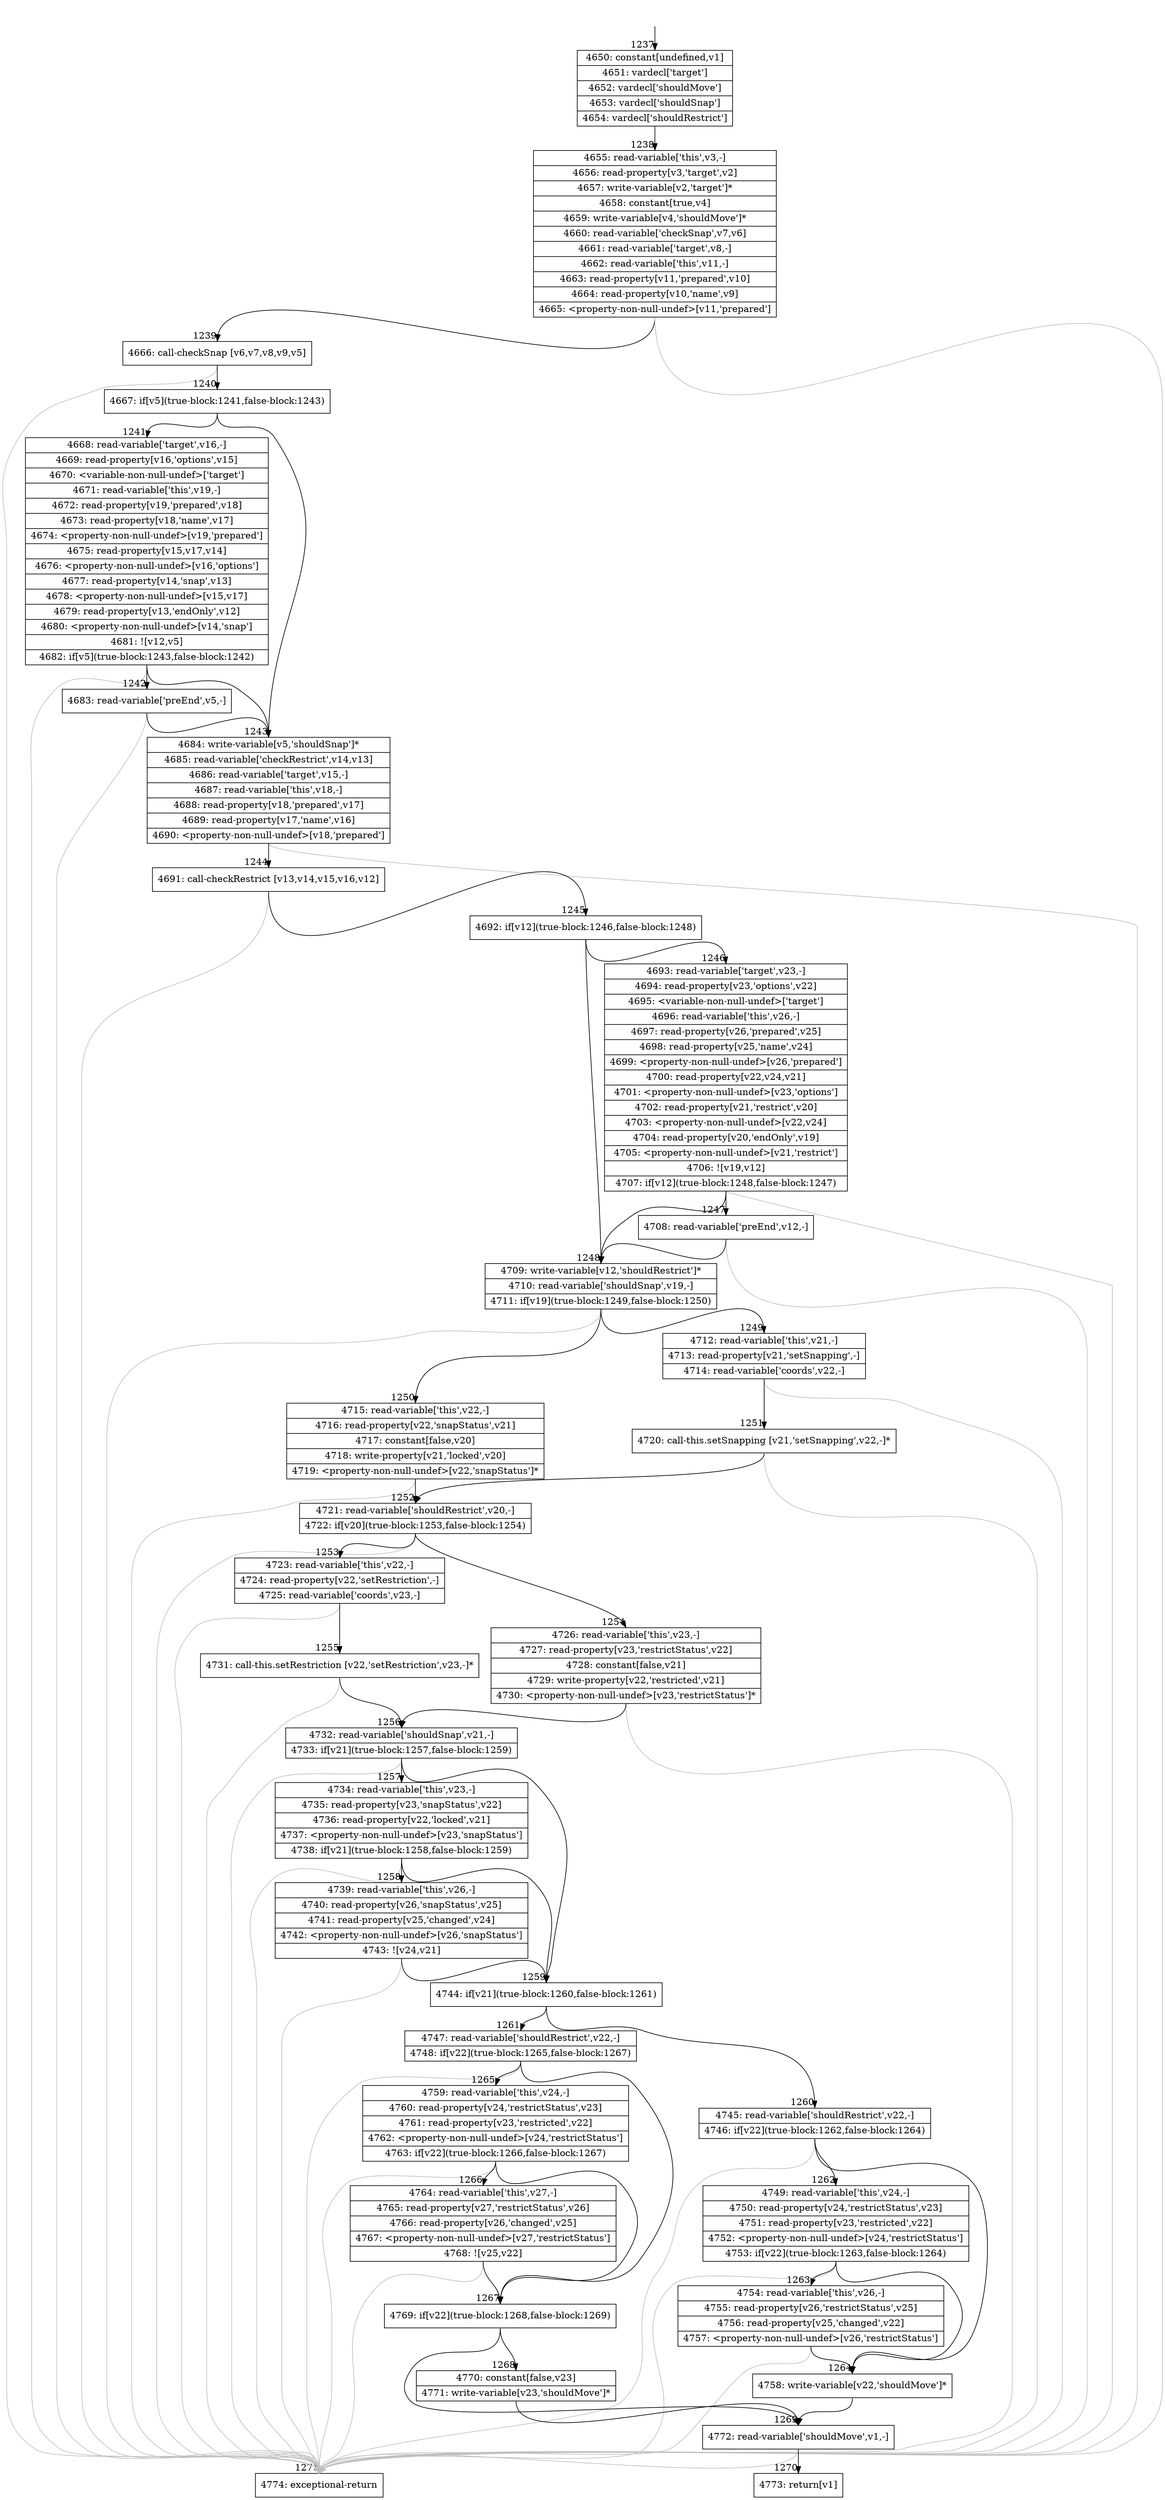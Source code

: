digraph {
rankdir="TD"
BB_entry73[shape=none,label=""];
BB_entry73 -> BB1237 [tailport=s, headport=n, headlabel="    1237"]
BB1237 [shape=record label="{4650: constant[undefined,v1]|4651: vardecl['target']|4652: vardecl['shouldMove']|4653: vardecl['shouldSnap']|4654: vardecl['shouldRestrict']}" ] 
BB1237 -> BB1238 [tailport=s, headport=n, headlabel="      1238"]
BB1238 [shape=record label="{4655: read-variable['this',v3,-]|4656: read-property[v3,'target',v2]|4657: write-variable[v2,'target']*|4658: constant[true,v4]|4659: write-variable[v4,'shouldMove']*|4660: read-variable['checkSnap',v7,v6]|4661: read-variable['target',v8,-]|4662: read-variable['this',v11,-]|4663: read-property[v11,'prepared',v10]|4664: read-property[v10,'name',v9]|4665: \<property-non-null-undef\>[v11,'prepared']}" ] 
BB1238 -> BB1239 [tailport=s, headport=n, headlabel="      1239"]
BB1238 -> BB1271 [tailport=s, headport=n, color=gray, headlabel="      1271"]
BB1239 [shape=record label="{4666: call-checkSnap [v6,v7,v8,v9,v5]}" ] 
BB1239 -> BB1240 [tailport=s, headport=n, headlabel="      1240"]
BB1239 -> BB1271 [tailport=s, headport=n, color=gray]
BB1240 [shape=record label="{4667: if[v5](true-block:1241,false-block:1243)}" ] 
BB1240 -> BB1243 [tailport=s, headport=n, headlabel="      1243"]
BB1240 -> BB1241 [tailport=s, headport=n, headlabel="      1241"]
BB1241 [shape=record label="{4668: read-variable['target',v16,-]|4669: read-property[v16,'options',v15]|4670: \<variable-non-null-undef\>['target']|4671: read-variable['this',v19,-]|4672: read-property[v19,'prepared',v18]|4673: read-property[v18,'name',v17]|4674: \<property-non-null-undef\>[v19,'prepared']|4675: read-property[v15,v17,v14]|4676: \<property-non-null-undef\>[v16,'options']|4677: read-property[v14,'snap',v13]|4678: \<property-non-null-undef\>[v15,v17]|4679: read-property[v13,'endOnly',v12]|4680: \<property-non-null-undef\>[v14,'snap']|4681: ![v12,v5]|4682: if[v5](true-block:1243,false-block:1242)}" ] 
BB1241 -> BB1243 [tailport=s, headport=n]
BB1241 -> BB1242 [tailport=s, headport=n, headlabel="      1242"]
BB1241 -> BB1271 [tailport=s, headport=n, color=gray]
BB1242 [shape=record label="{4683: read-variable['preEnd',v5,-]}" ] 
BB1242 -> BB1243 [tailport=s, headport=n]
BB1242 -> BB1271 [tailport=s, headport=n, color=gray]
BB1243 [shape=record label="{4684: write-variable[v5,'shouldSnap']*|4685: read-variable['checkRestrict',v14,v13]|4686: read-variable['target',v15,-]|4687: read-variable['this',v18,-]|4688: read-property[v18,'prepared',v17]|4689: read-property[v17,'name',v16]|4690: \<property-non-null-undef\>[v18,'prepared']}" ] 
BB1243 -> BB1244 [tailport=s, headport=n, headlabel="      1244"]
BB1243 -> BB1271 [tailport=s, headport=n, color=gray]
BB1244 [shape=record label="{4691: call-checkRestrict [v13,v14,v15,v16,v12]}" ] 
BB1244 -> BB1245 [tailport=s, headport=n, headlabel="      1245"]
BB1244 -> BB1271 [tailport=s, headport=n, color=gray]
BB1245 [shape=record label="{4692: if[v12](true-block:1246,false-block:1248)}" ] 
BB1245 -> BB1248 [tailport=s, headport=n, headlabel="      1248"]
BB1245 -> BB1246 [tailport=s, headport=n, headlabel="      1246"]
BB1246 [shape=record label="{4693: read-variable['target',v23,-]|4694: read-property[v23,'options',v22]|4695: \<variable-non-null-undef\>['target']|4696: read-variable['this',v26,-]|4697: read-property[v26,'prepared',v25]|4698: read-property[v25,'name',v24]|4699: \<property-non-null-undef\>[v26,'prepared']|4700: read-property[v22,v24,v21]|4701: \<property-non-null-undef\>[v23,'options']|4702: read-property[v21,'restrict',v20]|4703: \<property-non-null-undef\>[v22,v24]|4704: read-property[v20,'endOnly',v19]|4705: \<property-non-null-undef\>[v21,'restrict']|4706: ![v19,v12]|4707: if[v12](true-block:1248,false-block:1247)}" ] 
BB1246 -> BB1248 [tailport=s, headport=n]
BB1246 -> BB1247 [tailport=s, headport=n, headlabel="      1247"]
BB1246 -> BB1271 [tailport=s, headport=n, color=gray]
BB1247 [shape=record label="{4708: read-variable['preEnd',v12,-]}" ] 
BB1247 -> BB1248 [tailport=s, headport=n]
BB1247 -> BB1271 [tailport=s, headport=n, color=gray]
BB1248 [shape=record label="{4709: write-variable[v12,'shouldRestrict']*|4710: read-variable['shouldSnap',v19,-]|4711: if[v19](true-block:1249,false-block:1250)}" ] 
BB1248 -> BB1249 [tailport=s, headport=n, headlabel="      1249"]
BB1248 -> BB1250 [tailport=s, headport=n, headlabel="      1250"]
BB1248 -> BB1271 [tailport=s, headport=n, color=gray]
BB1249 [shape=record label="{4712: read-variable['this',v21,-]|4713: read-property[v21,'setSnapping',-]|4714: read-variable['coords',v22,-]}" ] 
BB1249 -> BB1251 [tailport=s, headport=n, headlabel="      1251"]
BB1249 -> BB1271 [tailport=s, headport=n, color=gray]
BB1250 [shape=record label="{4715: read-variable['this',v22,-]|4716: read-property[v22,'snapStatus',v21]|4717: constant[false,v20]|4718: write-property[v21,'locked',v20]|4719: \<property-non-null-undef\>[v22,'snapStatus']*}" ] 
BB1250 -> BB1252 [tailport=s, headport=n, headlabel="      1252"]
BB1250 -> BB1271 [tailport=s, headport=n, color=gray]
BB1251 [shape=record label="{4720: call-this.setSnapping [v21,'setSnapping',v22,-]*}" ] 
BB1251 -> BB1252 [tailport=s, headport=n]
BB1251 -> BB1271 [tailport=s, headport=n, color=gray]
BB1252 [shape=record label="{4721: read-variable['shouldRestrict',v20,-]|4722: if[v20](true-block:1253,false-block:1254)}" ] 
BB1252 -> BB1253 [tailport=s, headport=n, headlabel="      1253"]
BB1252 -> BB1254 [tailport=s, headport=n, headlabel="      1254"]
BB1252 -> BB1271 [tailport=s, headport=n, color=gray]
BB1253 [shape=record label="{4723: read-variable['this',v22,-]|4724: read-property[v22,'setRestriction',-]|4725: read-variable['coords',v23,-]}" ] 
BB1253 -> BB1255 [tailport=s, headport=n, headlabel="      1255"]
BB1253 -> BB1271 [tailport=s, headport=n, color=gray]
BB1254 [shape=record label="{4726: read-variable['this',v23,-]|4727: read-property[v23,'restrictStatus',v22]|4728: constant[false,v21]|4729: write-property[v22,'restricted',v21]|4730: \<property-non-null-undef\>[v23,'restrictStatus']*}" ] 
BB1254 -> BB1256 [tailport=s, headport=n, headlabel="      1256"]
BB1254 -> BB1271 [tailport=s, headport=n, color=gray]
BB1255 [shape=record label="{4731: call-this.setRestriction [v22,'setRestriction',v23,-]*}" ] 
BB1255 -> BB1256 [tailport=s, headport=n]
BB1255 -> BB1271 [tailport=s, headport=n, color=gray]
BB1256 [shape=record label="{4732: read-variable['shouldSnap',v21,-]|4733: if[v21](true-block:1257,false-block:1259)}" ] 
BB1256 -> BB1259 [tailport=s, headport=n, headlabel="      1259"]
BB1256 -> BB1257 [tailport=s, headport=n, headlabel="      1257"]
BB1256 -> BB1271 [tailport=s, headport=n, color=gray]
BB1257 [shape=record label="{4734: read-variable['this',v23,-]|4735: read-property[v23,'snapStatus',v22]|4736: read-property[v22,'locked',v21]|4737: \<property-non-null-undef\>[v23,'snapStatus']|4738: if[v21](true-block:1258,false-block:1259)}" ] 
BB1257 -> BB1259 [tailport=s, headport=n]
BB1257 -> BB1258 [tailport=s, headport=n, headlabel="      1258"]
BB1257 -> BB1271 [tailport=s, headport=n, color=gray]
BB1258 [shape=record label="{4739: read-variable['this',v26,-]|4740: read-property[v26,'snapStatus',v25]|4741: read-property[v25,'changed',v24]|4742: \<property-non-null-undef\>[v26,'snapStatus']|4743: ![v24,v21]}" ] 
BB1258 -> BB1259 [tailport=s, headport=n]
BB1258 -> BB1271 [tailport=s, headport=n, color=gray]
BB1259 [shape=record label="{4744: if[v21](true-block:1260,false-block:1261)}" ] 
BB1259 -> BB1260 [tailport=s, headport=n, headlabel="      1260"]
BB1259 -> BB1261 [tailport=s, headport=n, headlabel="      1261"]
BB1260 [shape=record label="{4745: read-variable['shouldRestrict',v22,-]|4746: if[v22](true-block:1262,false-block:1264)}" ] 
BB1260 -> BB1264 [tailport=s, headport=n, headlabel="      1264"]
BB1260 -> BB1262 [tailport=s, headport=n, headlabel="      1262"]
BB1260 -> BB1271 [tailport=s, headport=n, color=gray]
BB1261 [shape=record label="{4747: read-variable['shouldRestrict',v22,-]|4748: if[v22](true-block:1265,false-block:1267)}" ] 
BB1261 -> BB1267 [tailport=s, headport=n, headlabel="      1267"]
BB1261 -> BB1265 [tailport=s, headport=n, headlabel="      1265"]
BB1261 -> BB1271 [tailport=s, headport=n, color=gray]
BB1262 [shape=record label="{4749: read-variable['this',v24,-]|4750: read-property[v24,'restrictStatus',v23]|4751: read-property[v23,'restricted',v22]|4752: \<property-non-null-undef\>[v24,'restrictStatus']|4753: if[v22](true-block:1263,false-block:1264)}" ] 
BB1262 -> BB1264 [tailport=s, headport=n]
BB1262 -> BB1263 [tailport=s, headport=n, headlabel="      1263"]
BB1262 -> BB1271 [tailport=s, headport=n, color=gray]
BB1263 [shape=record label="{4754: read-variable['this',v26,-]|4755: read-property[v26,'restrictStatus',v25]|4756: read-property[v25,'changed',v22]|4757: \<property-non-null-undef\>[v26,'restrictStatus']}" ] 
BB1263 -> BB1264 [tailport=s, headport=n]
BB1263 -> BB1271 [tailport=s, headport=n, color=gray]
BB1264 [shape=record label="{4758: write-variable[v22,'shouldMove']*}" ] 
BB1264 -> BB1269 [tailport=s, headport=n, headlabel="      1269"]
BB1265 [shape=record label="{4759: read-variable['this',v24,-]|4760: read-property[v24,'restrictStatus',v23]|4761: read-property[v23,'restricted',v22]|4762: \<property-non-null-undef\>[v24,'restrictStatus']|4763: if[v22](true-block:1266,false-block:1267)}" ] 
BB1265 -> BB1267 [tailport=s, headport=n]
BB1265 -> BB1266 [tailport=s, headport=n, headlabel="      1266"]
BB1265 -> BB1271 [tailport=s, headport=n, color=gray]
BB1266 [shape=record label="{4764: read-variable['this',v27,-]|4765: read-property[v27,'restrictStatus',v26]|4766: read-property[v26,'changed',v25]|4767: \<property-non-null-undef\>[v27,'restrictStatus']|4768: ![v25,v22]}" ] 
BB1266 -> BB1267 [tailport=s, headport=n]
BB1266 -> BB1271 [tailport=s, headport=n, color=gray]
BB1267 [shape=record label="{4769: if[v22](true-block:1268,false-block:1269)}" ] 
BB1267 -> BB1268 [tailport=s, headport=n, headlabel="      1268"]
BB1267 -> BB1269 [tailport=s, headport=n]
BB1268 [shape=record label="{4770: constant[false,v23]|4771: write-variable[v23,'shouldMove']*}" ] 
BB1268 -> BB1269 [tailport=s, headport=n]
BB1269 [shape=record label="{4772: read-variable['shouldMove',v1,-]}" ] 
BB1269 -> BB1270 [tailport=s, headport=n, headlabel="      1270"]
BB1269 -> BB1271 [tailport=s, headport=n, color=gray]
BB1270 [shape=record label="{4773: return[v1]}" ] 
BB1271 [shape=record label="{4774: exceptional-return}" ] 
//#$~ 1642
}
